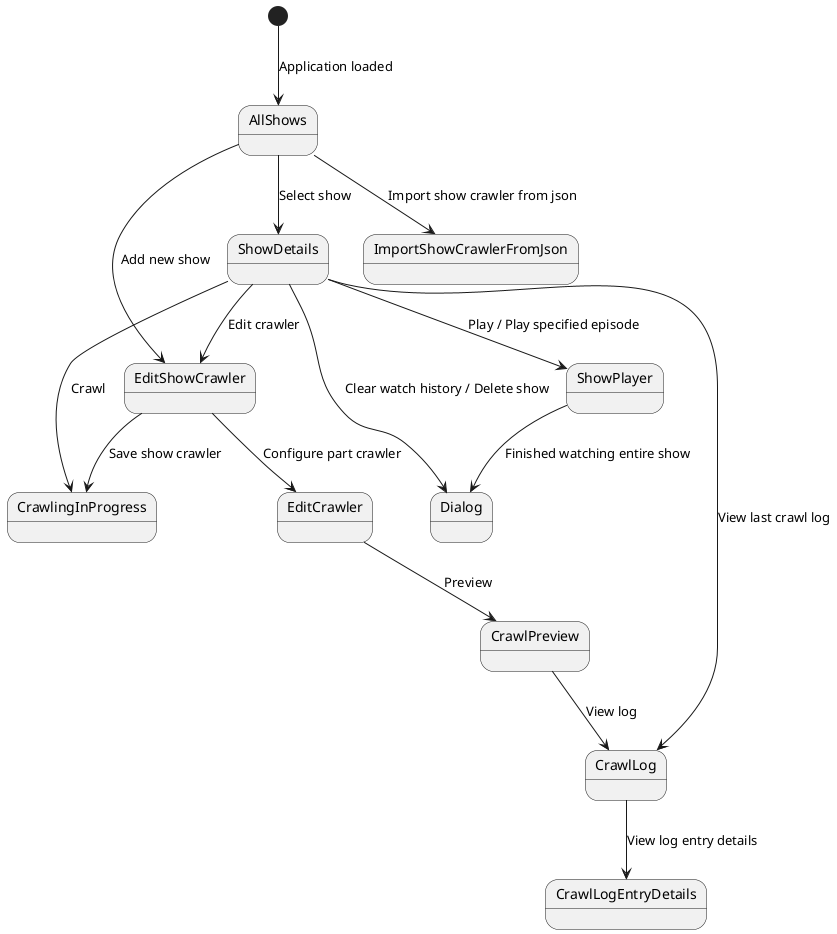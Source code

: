 @startuml
[*] --> AllShows: Application loaded
AllShows --> ShowDetails: Select show
AllShows --> EditShowCrawler: Add new show
AllShows --> ImportShowCrawlerFromJson: Import show crawler from json
EditShowCrawler --> CrawlingInProgress: Save show crawler
EditShowCrawler --> EditCrawler: Configure part crawler
EditCrawler --> CrawlPreview: Preview
CrawlPreview --> CrawlLog: View log
CrawlLog --> CrawlLogEntryDetails: View log entry details
ShowDetails --> CrawlingInProgress: Crawl
ShowDetails --> CrawlLog: View last crawl log
ShowDetails --> Dialog: Clear watch history / Delete show
ShowDetails --> EditShowCrawler: Edit crawler
ShowDetails --> ShowPlayer: Play / Play specified episode
ShowPlayer --> Dialog: Finished watching entire show
@enduml